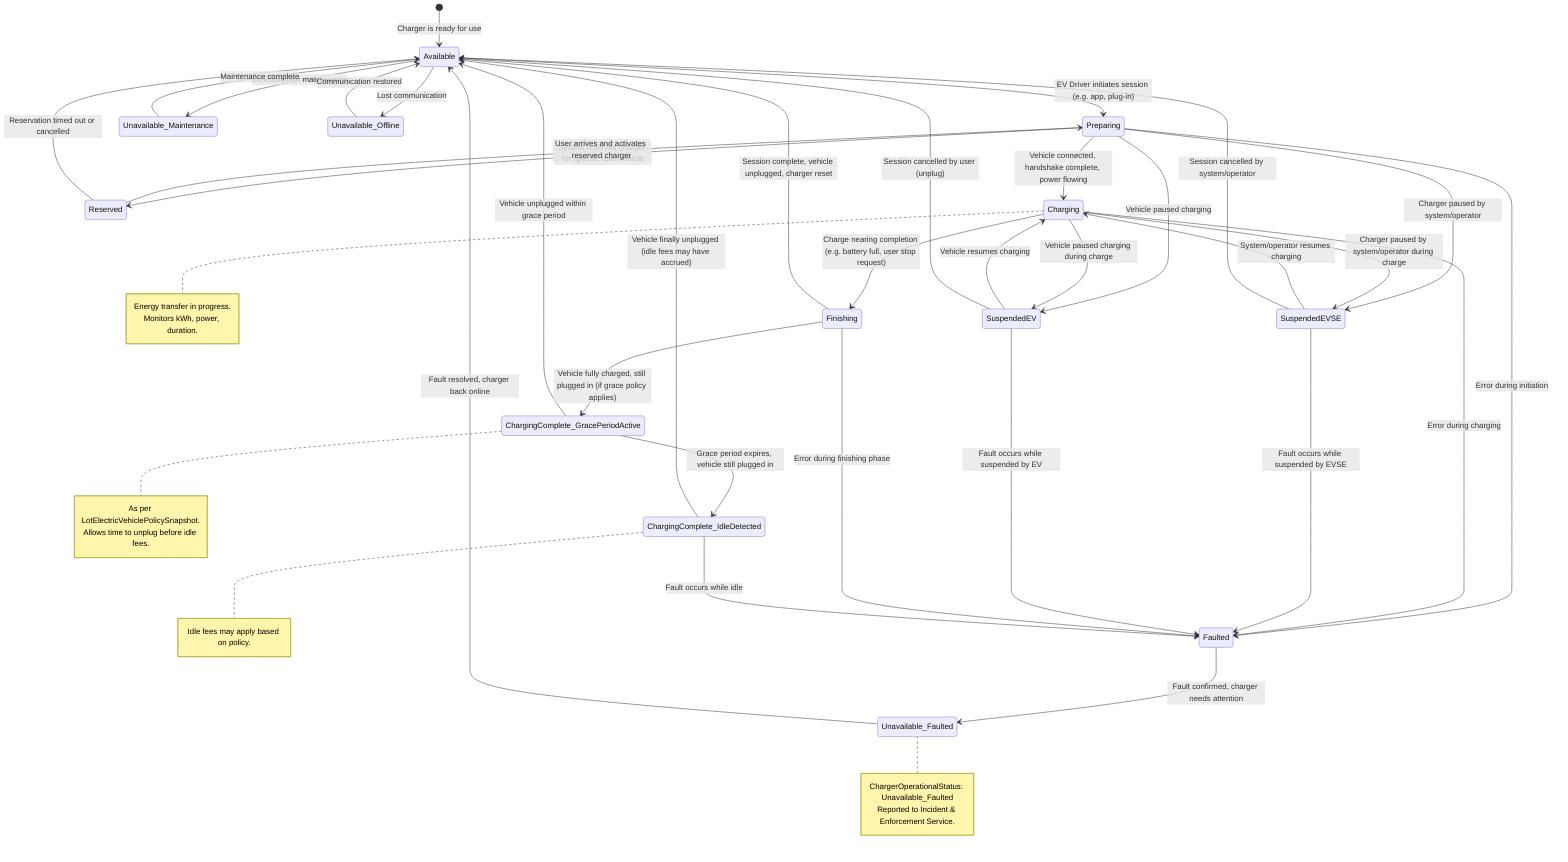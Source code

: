 stateDiagram-v2
    [*] --> Available : Charger is ready for use

    Available --> Preparing : EV Driver initiates session (e.g. app, plug-in)
    Preparing --> Reserved : System reserves charger for specific user/vehicle
    Reserved --> Preparing : User arrives and activates reserved charger
    Reserved --> Available : Reservation timed out or cancelled

    Preparing --> Charging : Vehicle connected, handshake complete, power flowing
    Preparing --> SuspendedEVSE : Charger paused by system/operator
    Preparing --> SuspendedEV : Vehicle paused charging
    Preparing --> Faulted : Error during initiation

    Charging --> Finishing : Charge nearing completion (e.g. battery full, user stop request)
    Charging --> SuspendedEVSE : Charger paused by system/operator during charge
    Charging --> SuspendedEV : Vehicle paused charging during charge
    Charging --> Faulted : Error during charging

    SuspendedEVSE --> Charging : System/operator resumes charging
    SuspendedEVSE --> Available : Session cancelled by system/operator
    SuspendedEVSE --> Faulted : Fault occurs while suspended by EVSE

    SuspendedEV --> Charging : Vehicle resumes charging
    SuspendedEV --> Available : Session cancelled by user (unplug)
    SuspendedEV --> Faulted : Fault occurs while suspended by EV

    Finishing --> Available : Session complete, vehicle unplugged, charger reset
    Finishing --> ChargingComplete_GracePeriodActive : Vehicle fully charged, still plugged in (if grace policy applies)
    Finishing --> Faulted : Error during finishing phase

    ChargingComplete_GracePeriodActive --> ChargingComplete_IdleDetected : Grace period expires, vehicle still plugged in
    ChargingComplete_GracePeriodActive --> Available : Vehicle unplugged within grace period

    ChargingComplete_IdleDetected --> Available : Vehicle finally unplugged (idle fees may have accrued)
    ChargingComplete_IdleDetected --> Faulted : Fault occurs while idle

    Faulted --> Unavailable_Faulted : Fault confirmed, charger needs attention
    Unavailable_Faulted --> Available : Fault resolved, charger back online
    
    Available --> Unavailable_Maintenance : Scheduled for maintenance
    Unavailable_Maintenance --> Available : Maintenance complete
    
    Available --> Unavailable_Offline : Lost communication
    Unavailable_Offline --> Available : Communication restored

    note right of Charging
      Energy transfer in progress.
      Monitors kWh, power, duration.
    end note
    
    note right of ChargingComplete_GracePeriodActive
      As per LotElectricVehiclePolicySnapshot.
      Allows time to unplug before idle fees.
    end note

    note right of ChargingComplete_IdleDetected
      Idle fees may apply based on policy.
    end note
    
    note right of Unavailable_Faulted
        ChargerOperationalStatus: Unavailable_Faulted
        Reported to Incident & Enforcement Service.
    end note